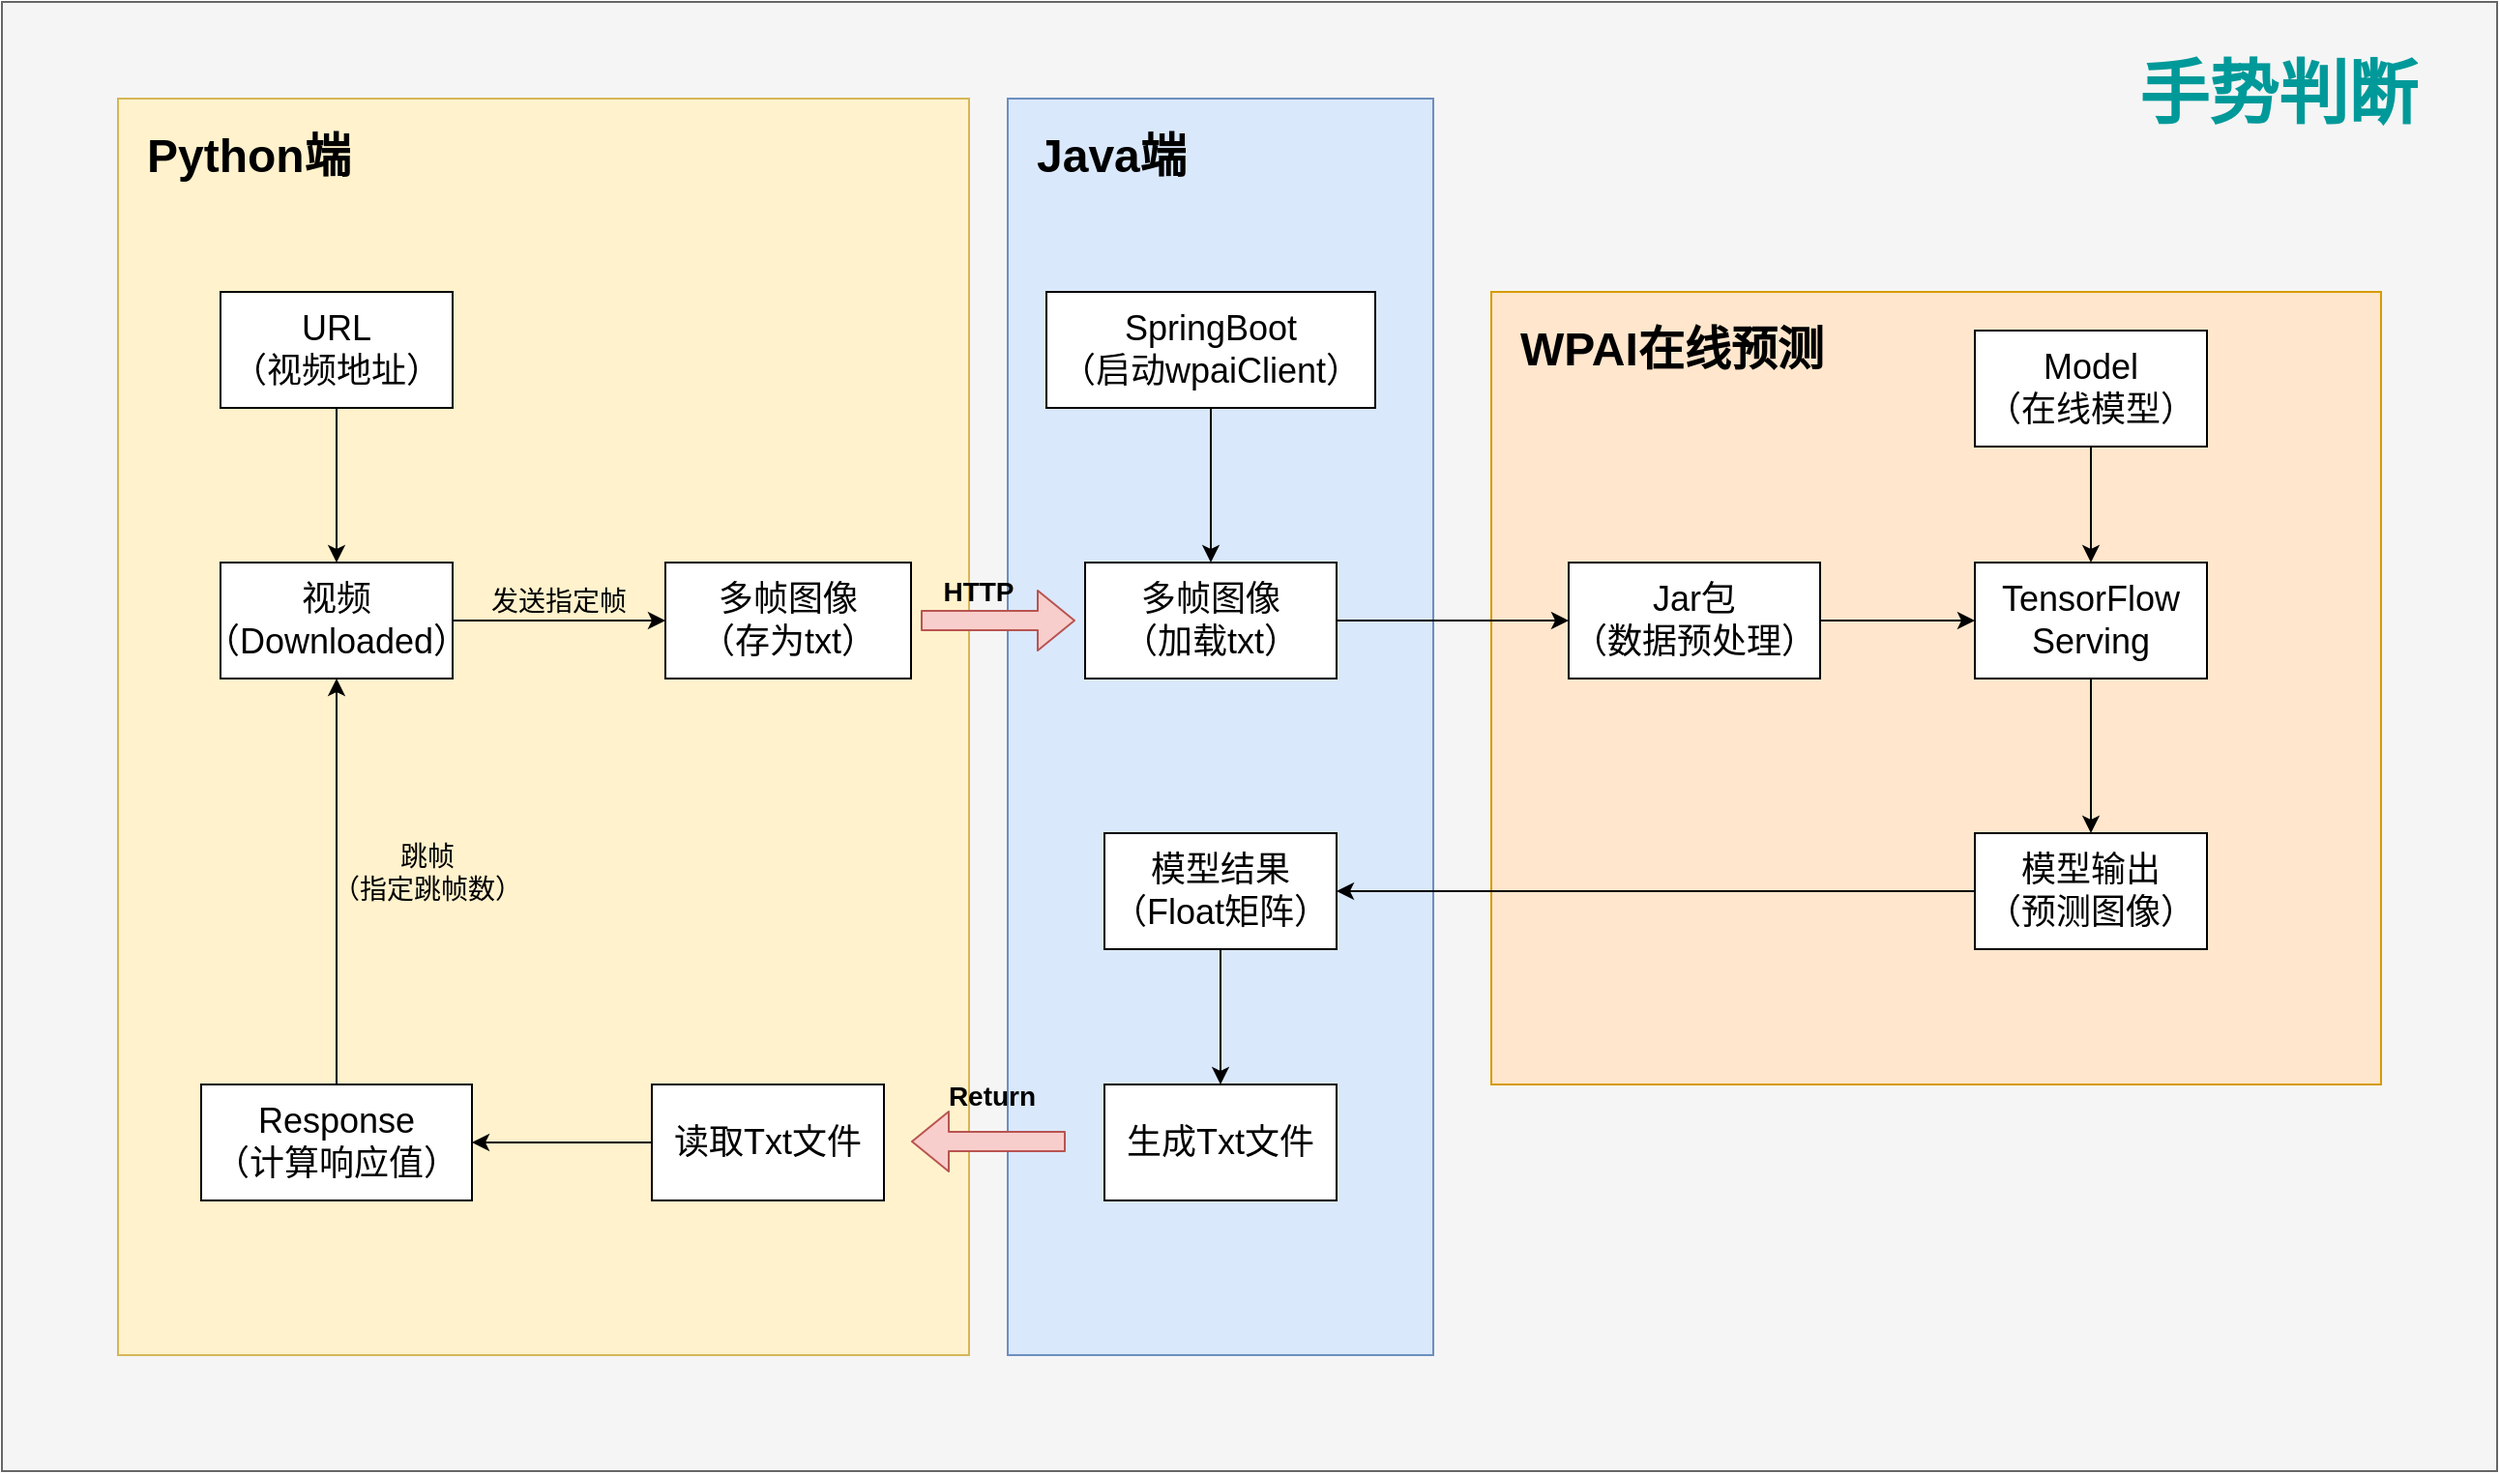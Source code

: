 <mxfile version="12.4.9" type="github">
  <diagram id="Cn6sJ7wEzwwimY5fbYxw" name="Page-1">
    <mxGraphModel dx="2423" dy="2025" grid="1" gridSize="10" guides="1" tooltips="1" connect="1" arrows="1" fold="1" page="1" pageScale="1" pageWidth="827" pageHeight="1169" math="0" shadow="0">
      <root>
        <mxCell id="0"/>
        <mxCell id="1" parent="0"/>
        <mxCell id="hnc1bcMlpeBeaUBVkLQN-2" value="" style="rounded=0;whiteSpace=wrap;html=1;fillColor=#f5f5f5;strokeColor=#666666;fontColor=#333333;" vertex="1" parent="1">
          <mxGeometry x="-470" y="-167" width="1290" height="760" as="geometry"/>
        </mxCell>
        <mxCell id="hnc1bcMlpeBeaUBVkLQN-3" value="" style="rounded=0;whiteSpace=wrap;html=1;fillColor=#dae8fc;strokeColor=#6c8ebf;" vertex="1" parent="1">
          <mxGeometry x="50" y="-117" width="220" height="650" as="geometry"/>
        </mxCell>
        <mxCell id="hnc1bcMlpeBeaUBVkLQN-4" value="" style="rounded=0;whiteSpace=wrap;html=1;fillColor=#fff2cc;strokeColor=#d6b656;" vertex="1" parent="1">
          <mxGeometry x="-410" y="-117" width="440" height="650" as="geometry"/>
        </mxCell>
        <mxCell id="hnc1bcMlpeBeaUBVkLQN-5" value="" style="rounded=0;whiteSpace=wrap;html=1;fillColor=#ffe6cc;strokeColor=#d79b00;" vertex="1" parent="1">
          <mxGeometry x="300" y="-17" width="460" height="410" as="geometry"/>
        </mxCell>
        <mxCell id="hnc1bcMlpeBeaUBVkLQN-6" value="&lt;font style=&quot;font-size: 18px&quot;&gt;多帧图像&lt;br&gt;（存为txt）&lt;/font&gt;" style="rounded=0;whiteSpace=wrap;html=1;" vertex="1" parent="1">
          <mxGeometry x="-127" y="123" width="127" height="60" as="geometry"/>
        </mxCell>
        <mxCell id="hnc1bcMlpeBeaUBVkLQN-7" style="edgeStyle=orthogonalEdgeStyle;rounded=0;orthogonalLoop=1;jettySize=auto;html=1;entryX=0;entryY=0.5;entryDx=0;entryDy=0;" edge="1" parent="1" source="hnc1bcMlpeBeaUBVkLQN-8" target="hnc1bcMlpeBeaUBVkLQN-10">
          <mxGeometry relative="1" as="geometry"/>
        </mxCell>
        <mxCell id="hnc1bcMlpeBeaUBVkLQN-8" value="&lt;font style=&quot;font-size: 18px&quot;&gt;多帧图像&lt;br&gt;（加载txt）&lt;/font&gt;" style="rounded=0;whiteSpace=wrap;html=1;" vertex="1" parent="1">
          <mxGeometry x="90" y="123" width="130" height="60" as="geometry"/>
        </mxCell>
        <mxCell id="hnc1bcMlpeBeaUBVkLQN-9" value="" style="edgeStyle=orthogonalEdgeStyle;rounded=0;orthogonalLoop=1;jettySize=auto;html=1;" edge="1" parent="1" source="hnc1bcMlpeBeaUBVkLQN-10" target="hnc1bcMlpeBeaUBVkLQN-12">
          <mxGeometry relative="1" as="geometry"/>
        </mxCell>
        <mxCell id="hnc1bcMlpeBeaUBVkLQN-10" value="&lt;font style=&quot;font-size: 18px&quot;&gt;Jar包&lt;br&gt;（数据预处理）&lt;/font&gt;" style="rounded=0;whiteSpace=wrap;html=1;fontSize=15;" vertex="1" parent="1">
          <mxGeometry x="340" y="123" width="130" height="60" as="geometry"/>
        </mxCell>
        <mxCell id="hnc1bcMlpeBeaUBVkLQN-11" value="" style="edgeStyle=orthogonalEdgeStyle;rounded=0;orthogonalLoop=1;jettySize=auto;html=1;" edge="1" parent="1" source="hnc1bcMlpeBeaUBVkLQN-12" target="hnc1bcMlpeBeaUBVkLQN-14">
          <mxGeometry relative="1" as="geometry"/>
        </mxCell>
        <mxCell id="hnc1bcMlpeBeaUBVkLQN-12" value="&lt;font style=&quot;font-size: 18px&quot;&gt;TensorFlow&lt;br&gt;Serving&lt;/font&gt;" style="rounded=0;whiteSpace=wrap;html=1;" vertex="1" parent="1">
          <mxGeometry x="550" y="123" width="120" height="60" as="geometry"/>
        </mxCell>
        <mxCell id="hnc1bcMlpeBeaUBVkLQN-13" style="edgeStyle=orthogonalEdgeStyle;rounded=0;orthogonalLoop=1;jettySize=auto;html=1;exitX=0;exitY=0.5;exitDx=0;exitDy=0;" edge="1" parent="1" source="hnc1bcMlpeBeaUBVkLQN-14" target="hnc1bcMlpeBeaUBVkLQN-31">
          <mxGeometry relative="1" as="geometry"/>
        </mxCell>
        <mxCell id="hnc1bcMlpeBeaUBVkLQN-14" value="&lt;font style=&quot;font-size: 18px&quot;&gt;模型输出&lt;br&gt;（预测图像）&lt;/font&gt;" style="rounded=0;whiteSpace=wrap;html=1;" vertex="1" parent="1">
          <mxGeometry x="550" y="263" width="120" height="60" as="geometry"/>
        </mxCell>
        <mxCell id="hnc1bcMlpeBeaUBVkLQN-15" value="" style="edgeStyle=orthogonalEdgeStyle;rounded=0;orthogonalLoop=1;jettySize=auto;html=1;" edge="1" parent="1" source="hnc1bcMlpeBeaUBVkLQN-16" target="hnc1bcMlpeBeaUBVkLQN-12">
          <mxGeometry relative="1" as="geometry"/>
        </mxCell>
        <mxCell id="hnc1bcMlpeBeaUBVkLQN-16" value="&lt;font style=&quot;font-size: 18px&quot;&gt;Model&lt;br&gt;（在线模型）&lt;/font&gt;" style="rounded=0;whiteSpace=wrap;html=1;" vertex="1" parent="1">
          <mxGeometry x="550" y="3" width="120" height="60" as="geometry"/>
        </mxCell>
        <mxCell id="hnc1bcMlpeBeaUBVkLQN-17" value="" style="edgeStyle=orthogonalEdgeStyle;rounded=0;orthogonalLoop=1;jettySize=auto;html=1;" edge="1" parent="1" source="hnc1bcMlpeBeaUBVkLQN-18" target="hnc1bcMlpeBeaUBVkLQN-20">
          <mxGeometry relative="1" as="geometry"/>
        </mxCell>
        <mxCell id="hnc1bcMlpeBeaUBVkLQN-18" value="&lt;font style=&quot;font-size: 18px&quot;&gt;URL&lt;br&gt;（视频地址）&lt;/font&gt;" style="rounded=0;whiteSpace=wrap;html=1;" vertex="1" parent="1">
          <mxGeometry x="-357" y="-17" width="120" height="60" as="geometry"/>
        </mxCell>
        <mxCell id="hnc1bcMlpeBeaUBVkLQN-19" style="edgeStyle=orthogonalEdgeStyle;rounded=0;orthogonalLoop=1;jettySize=auto;html=1;" edge="1" parent="1" source="hnc1bcMlpeBeaUBVkLQN-20" target="hnc1bcMlpeBeaUBVkLQN-6">
          <mxGeometry relative="1" as="geometry"/>
        </mxCell>
        <mxCell id="hnc1bcMlpeBeaUBVkLQN-20" value="&lt;font style=&quot;font-size: 18px&quot;&gt;视频&lt;br&gt;（Downloaded）&lt;/font&gt;" style="rounded=0;whiteSpace=wrap;html=1;" vertex="1" parent="1">
          <mxGeometry x="-357" y="123" width="120" height="60" as="geometry"/>
        </mxCell>
        <mxCell id="hnc1bcMlpeBeaUBVkLQN-21" value="&lt;font style=&quot;font-size: 14px&quot;&gt;发送指定帧&lt;/font&gt;" style="text;html=1;strokeColor=none;fillColor=none;align=center;verticalAlign=middle;whiteSpace=wrap;rounded=0;" vertex="1" parent="1">
          <mxGeometry x="-227" y="133" width="90" height="20" as="geometry"/>
        </mxCell>
        <mxCell id="hnc1bcMlpeBeaUBVkLQN-22" style="edgeStyle=orthogonalEdgeStyle;rounded=0;orthogonalLoop=1;jettySize=auto;html=1;entryX=0.5;entryY=0;entryDx=0;entryDy=0;" edge="1" parent="1" source="hnc1bcMlpeBeaUBVkLQN-23" target="hnc1bcMlpeBeaUBVkLQN-8">
          <mxGeometry relative="1" as="geometry"/>
        </mxCell>
        <mxCell id="hnc1bcMlpeBeaUBVkLQN-23" value="&lt;font style=&quot;font-size: 18px&quot;&gt;SpringBoot&lt;br&gt;（启动wpaiClient）&lt;br&gt;&lt;/font&gt;" style="rounded=0;whiteSpace=wrap;html=1;" vertex="1" parent="1">
          <mxGeometry x="70" y="-17" width="170" height="60" as="geometry"/>
        </mxCell>
        <mxCell id="hnc1bcMlpeBeaUBVkLQN-24" style="edgeStyle=orthogonalEdgeStyle;rounded=0;orthogonalLoop=1;jettySize=auto;html=1;entryX=0.5;entryY=1;entryDx=0;entryDy=0;" edge="1" parent="1" source="hnc1bcMlpeBeaUBVkLQN-25" target="hnc1bcMlpeBeaUBVkLQN-20">
          <mxGeometry relative="1" as="geometry"/>
        </mxCell>
        <mxCell id="hnc1bcMlpeBeaUBVkLQN-25" value="&lt;font style=&quot;font-size: 18px&quot;&gt;Response&lt;br&gt;（计算响应值）&lt;/font&gt;" style="rounded=0;whiteSpace=wrap;html=1;" vertex="1" parent="1">
          <mxGeometry x="-367" y="393" width="140" height="60" as="geometry"/>
        </mxCell>
        <mxCell id="hnc1bcMlpeBeaUBVkLQN-26" value="&lt;font style=&quot;font-size: 14px&quot;&gt;跳帧&lt;br&gt;（指定跳帧数）&lt;/font&gt;" style="text;html=1;strokeColor=none;fillColor=none;align=center;verticalAlign=middle;whiteSpace=wrap;rounded=0;" vertex="1" parent="1">
          <mxGeometry x="-310" y="273" width="120" height="20" as="geometry"/>
        </mxCell>
        <mxCell id="hnc1bcMlpeBeaUBVkLQN-27" value="&lt;h1&gt;Python端&lt;/h1&gt;" style="text;html=1;strokeColor=none;fillColor=none;spacing=5;spacingTop=-20;whiteSpace=wrap;overflow=hidden;rounded=0;" vertex="1" parent="1">
          <mxGeometry x="-400" y="-107" width="120" height="40" as="geometry"/>
        </mxCell>
        <mxCell id="hnc1bcMlpeBeaUBVkLQN-28" value="&lt;h1&gt;Java端&lt;/h1&gt;" style="text;html=1;strokeColor=none;fillColor=none;spacing=5;spacingTop=-20;whiteSpace=wrap;overflow=hidden;rounded=0;" vertex="1" parent="1">
          <mxGeometry x="60" y="-107" width="120" height="40" as="geometry"/>
        </mxCell>
        <mxCell id="hnc1bcMlpeBeaUBVkLQN-29" value="&lt;h1&gt;WPAI在线预测&lt;/h1&gt;" style="text;html=1;strokeColor=none;fillColor=none;spacing=5;spacingTop=-20;whiteSpace=wrap;overflow=hidden;rounded=0;" vertex="1" parent="1">
          <mxGeometry x="310" y="-7" width="170" height="40" as="geometry"/>
        </mxCell>
        <mxCell id="hnc1bcMlpeBeaUBVkLQN-30" style="edgeStyle=orthogonalEdgeStyle;rounded=0;orthogonalLoop=1;jettySize=auto;html=1;exitX=0.5;exitY=1;exitDx=0;exitDy=0;" edge="1" parent="1" source="hnc1bcMlpeBeaUBVkLQN-31" target="hnc1bcMlpeBeaUBVkLQN-32">
          <mxGeometry relative="1" as="geometry"/>
        </mxCell>
        <mxCell id="hnc1bcMlpeBeaUBVkLQN-31" value="&lt;span style=&quot;font-size: 18px&quot;&gt;模型结果&lt;br&gt;（Float矩阵）&lt;br&gt;&lt;/span&gt;" style="rounded=0;whiteSpace=wrap;html=1;" vertex="1" parent="1">
          <mxGeometry x="100" y="263" width="120" height="60" as="geometry"/>
        </mxCell>
        <mxCell id="hnc1bcMlpeBeaUBVkLQN-32" value="&lt;span style=&quot;font-size: 18px ; white-space: normal&quot;&gt;生成Txt文件&lt;/span&gt;" style="rounded=0;whiteSpace=wrap;html=1;" vertex="1" parent="1">
          <mxGeometry x="100" y="393" width="120" height="60" as="geometry"/>
        </mxCell>
        <mxCell id="hnc1bcMlpeBeaUBVkLQN-33" style="edgeStyle=orthogonalEdgeStyle;rounded=0;orthogonalLoop=1;jettySize=auto;html=1;" edge="1" parent="1" source="hnc1bcMlpeBeaUBVkLQN-34" target="hnc1bcMlpeBeaUBVkLQN-25">
          <mxGeometry relative="1" as="geometry"/>
        </mxCell>
        <mxCell id="hnc1bcMlpeBeaUBVkLQN-34" value="&lt;span style=&quot;font-size: 18px ; white-space: normal&quot;&gt;读取Txt文件&lt;/span&gt;" style="rounded=0;whiteSpace=wrap;html=1;" vertex="1" parent="1">
          <mxGeometry x="-134" y="393" width="120" height="60" as="geometry"/>
        </mxCell>
        <mxCell id="hnc1bcMlpeBeaUBVkLQN-35" value="" style="shape=flexArrow;endArrow=classic;html=1;fillColor=#f8cecc;strokeColor=#b85450;" edge="1" parent="1">
          <mxGeometry width="50" height="50" relative="1" as="geometry">
            <mxPoint x="5" y="153" as="sourcePoint"/>
            <mxPoint x="85" y="153" as="targetPoint"/>
          </mxGeometry>
        </mxCell>
        <mxCell id="hnc1bcMlpeBeaUBVkLQN-36" value="" style="shape=flexArrow;endArrow=classic;html=1;fillColor=#f8cecc;strokeColor=#b85450;" edge="1" parent="1">
          <mxGeometry width="50" height="50" relative="1" as="geometry">
            <mxPoint x="80" y="422.5" as="sourcePoint"/>
            <mxPoint y="422.5" as="targetPoint"/>
          </mxGeometry>
        </mxCell>
        <mxCell id="hnc1bcMlpeBeaUBVkLQN-37" value="&lt;font style=&quot;font-size: 14px&quot;&gt;&lt;b&gt;HTTP&lt;/b&gt;&lt;/font&gt;" style="text;html=1;strokeColor=none;fillColor=none;align=center;verticalAlign=middle;whiteSpace=wrap;rounded=0;" vertex="1" parent="1">
          <mxGeometry y="128" width="70" height="20" as="geometry"/>
        </mxCell>
        <mxCell id="hnc1bcMlpeBeaUBVkLQN-38" value="&lt;font style=&quot;font-size: 14px&quot;&gt;&lt;b&gt;Return&lt;/b&gt;&lt;/font&gt;" style="text;html=1;strokeColor=none;fillColor=none;align=center;verticalAlign=middle;whiteSpace=wrap;rounded=0;" vertex="1" parent="1">
          <mxGeometry x="7" y="389" width="70" height="20" as="geometry"/>
        </mxCell>
        <mxCell id="hnc1bcMlpeBeaUBVkLQN-39" value="&lt;h1&gt;&lt;font color=&quot;#009999&quot; style=&quot;font-size: 36px&quot;&gt;手势判断&lt;/font&gt;&lt;/h1&gt;" style="text;html=1;spacing=5;spacingTop=-20;whiteSpace=wrap;overflow=hidden;rounded=0;" vertex="1" parent="1">
          <mxGeometry x="630" y="-147" width="170" height="50" as="geometry"/>
        </mxCell>
      </root>
    </mxGraphModel>
  </diagram>
</mxfile>
